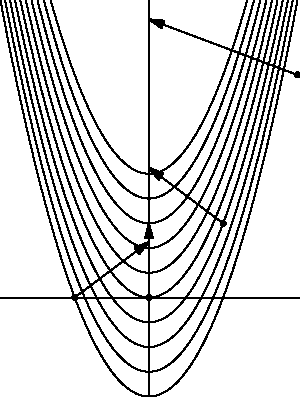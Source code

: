 size(7cm,7cm);
import contour;
import graph;

xaxis();
yaxis();

real f(real x, real y) {return 3*y-4*x^2;}

int n=10;
real[] c=new real[n];
for(int i=0; i < n; ++i) c[i]=(i-4);

draw(contour(f,(-4,-4),(4,4),c));

draw((0,0)--(0,1),Arrow);
draw((1,1)--(0,1.75),Arrow);
draw((-1,0)--(0,0.75),Arrow);
draw((2,3)--(0,3.75),Arrow);

dot((0,0));
dot((1,1));
dot((-1,0));
dot((2,3));

